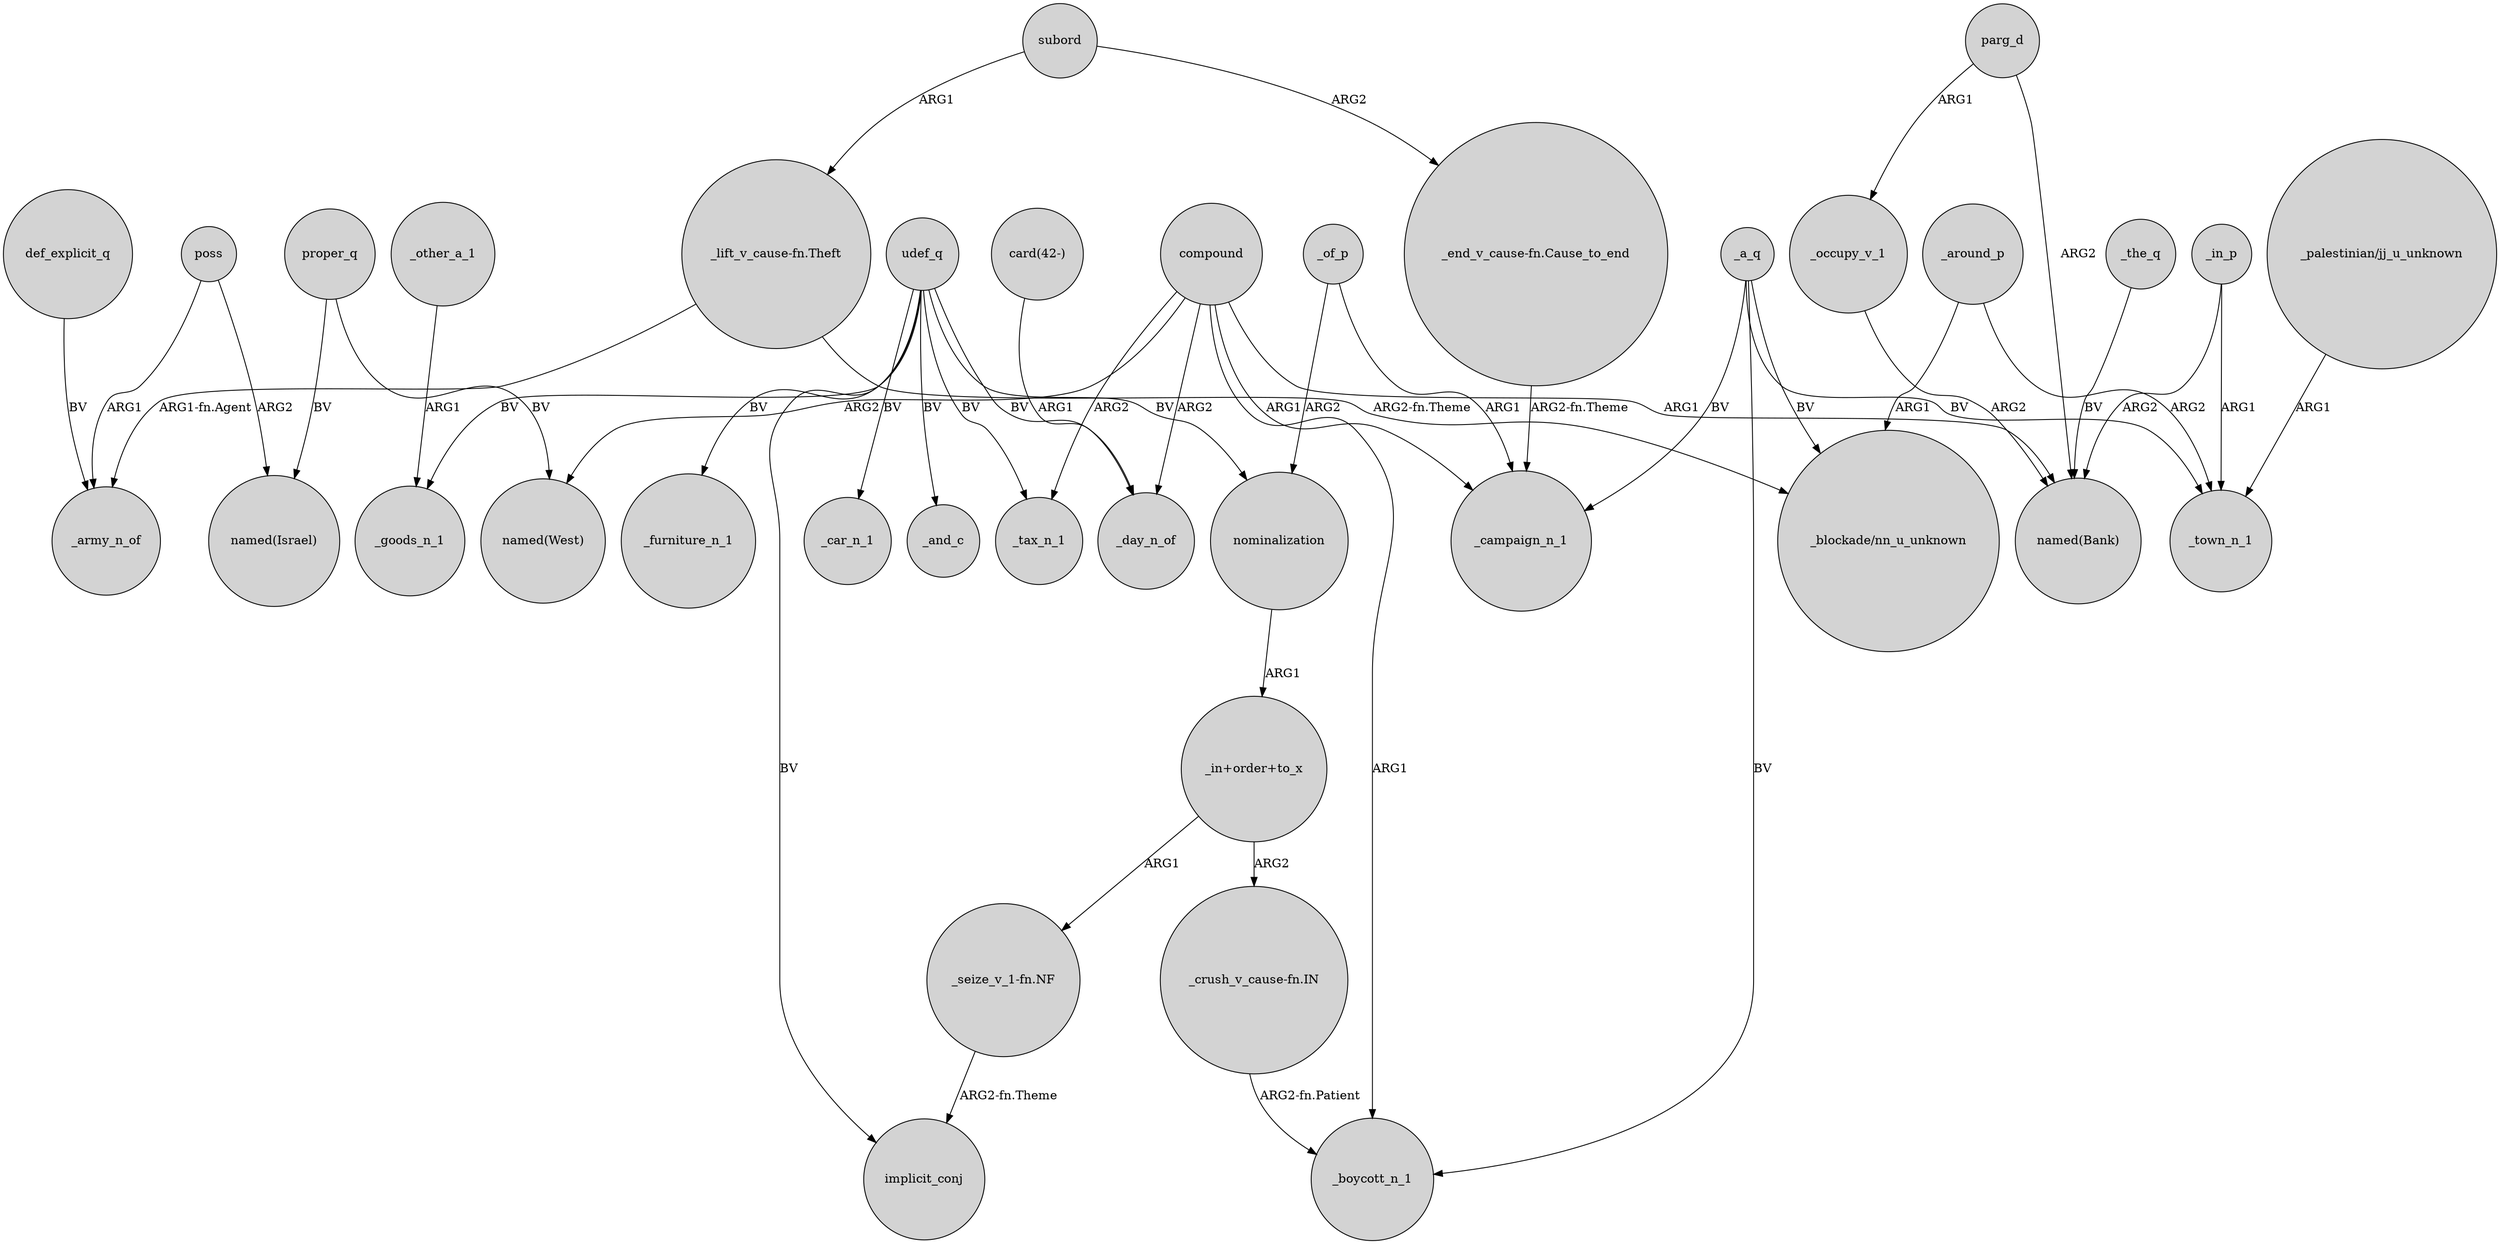 digraph {
	node [shape=circle style=filled]
	compound -> "named(West)" [label=ARG2]
	compound -> _boycott_n_1 [label=ARG1]
	parg_d -> "named(Bank)" [label=ARG2]
	"_in+order+to_x" -> "_crush_v_cause-fn.IN" [label=ARG2]
	"_seize_v_1-fn.NF" -> implicit_conj [label="ARG2-fn.Theme"]
	compound -> _campaign_n_1 [label=ARG1]
	_in_p -> _town_n_1 [label=ARG1]
	_the_q -> "named(Bank)" [label=BV]
	def_explicit_q -> _army_n_of [label=BV]
	subord -> "_lift_v_cause-fn.Theft" [label=ARG1]
	"_palestinian/jj_u_unknown" -> _town_n_1 [label=ARG1]
	"_end_v_cause-fn.Cause_to_end" -> _campaign_n_1 [label="ARG2-fn.Theme"]
	compound -> _day_n_of [label=ARG2]
	poss -> "named(Israel)" [label=ARG2]
	_a_q -> _town_n_1 [label=BV]
	udef_q -> _day_n_of [label=BV]
	"_crush_v_cause-fn.IN" -> _boycott_n_1 [label="ARG2-fn.Patient"]
	proper_q -> "named(West)" [label=BV]
	_a_q -> _boycott_n_1 [label=BV]
	udef_q -> implicit_conj [label=BV]
	poss -> _army_n_of [label=ARG1]
	_other_a_1 -> _goods_n_1 [label=ARG1]
	udef_q -> _tax_n_1 [label=BV]
	subord -> "_end_v_cause-fn.Cause_to_end" [label=ARG2]
	nominalization -> "_in+order+to_x" [label=ARG1]
	udef_q -> _furniture_n_1 [label=BV]
	"_in+order+to_x" -> "_seize_v_1-fn.NF" [label=ARG1]
	_occupy_v_1 -> "named(Bank)" [label=ARG2]
	_in_p -> "named(Bank)" [label=ARG2]
	_of_p -> nominalization [label=ARG2]
	udef_q -> _goods_n_1 [label=BV]
	"card(42-)" -> _day_n_of [label=ARG1]
	udef_q -> nominalization [label=BV]
	_around_p -> "_blockade/nn_u_unknown" [label=ARG1]
	proper_q -> "named(Israel)" [label=BV]
	"_lift_v_cause-fn.Theft" -> "_blockade/nn_u_unknown" [label="ARG2-fn.Theme"]
	compound -> "named(Bank)" [label=ARG1]
	udef_q -> _car_n_1 [label=BV]
	_of_p -> _campaign_n_1 [label=ARG1]
	compound -> _tax_n_1 [label=ARG2]
	parg_d -> _occupy_v_1 [label=ARG1]
	udef_q -> _and_c [label=BV]
	_a_q -> "_blockade/nn_u_unknown" [label=BV]
	"_lift_v_cause-fn.Theft" -> _army_n_of [label="ARG1-fn.Agent"]
	_a_q -> _campaign_n_1 [label=BV]
	_around_p -> _town_n_1 [label=ARG2]
}
